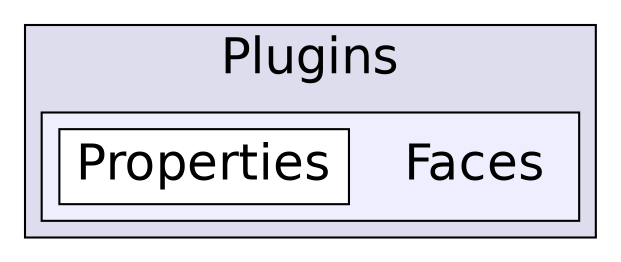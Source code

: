digraph "C:/Users/nathanael/Documents/resizer/Plugins/Faces" {
  compound=true
  node [ fontsize="24", fontname="Helvetica"];
  edge [ labelfontsize="24", labelfontname="Helvetica"];
  subgraph clusterdir_0b4eaef40a1fe20bedafe9e8e719ce66 {
    graph [ bgcolor="#ddddee", pencolor="black", label="Plugins" fontname="Helvetica", fontsize="24", URL="dir_0b4eaef40a1fe20bedafe9e8e719ce66.html"]
  subgraph clusterdir_fdcdeaceb9b14116d9379ed79b3d0326 {
    graph [ bgcolor="#eeeeff", pencolor="black", label="" URL="dir_fdcdeaceb9b14116d9379ed79b3d0326.html"];
    dir_fdcdeaceb9b14116d9379ed79b3d0326 [shape=plaintext label="Faces"];
    dir_768a3f88405f2106892ef89abb9625dc [shape=box label="Properties" color="black" fillcolor="white" style="filled" URL="dir_768a3f88405f2106892ef89abb9625dc.html"];
  }
  }
}
